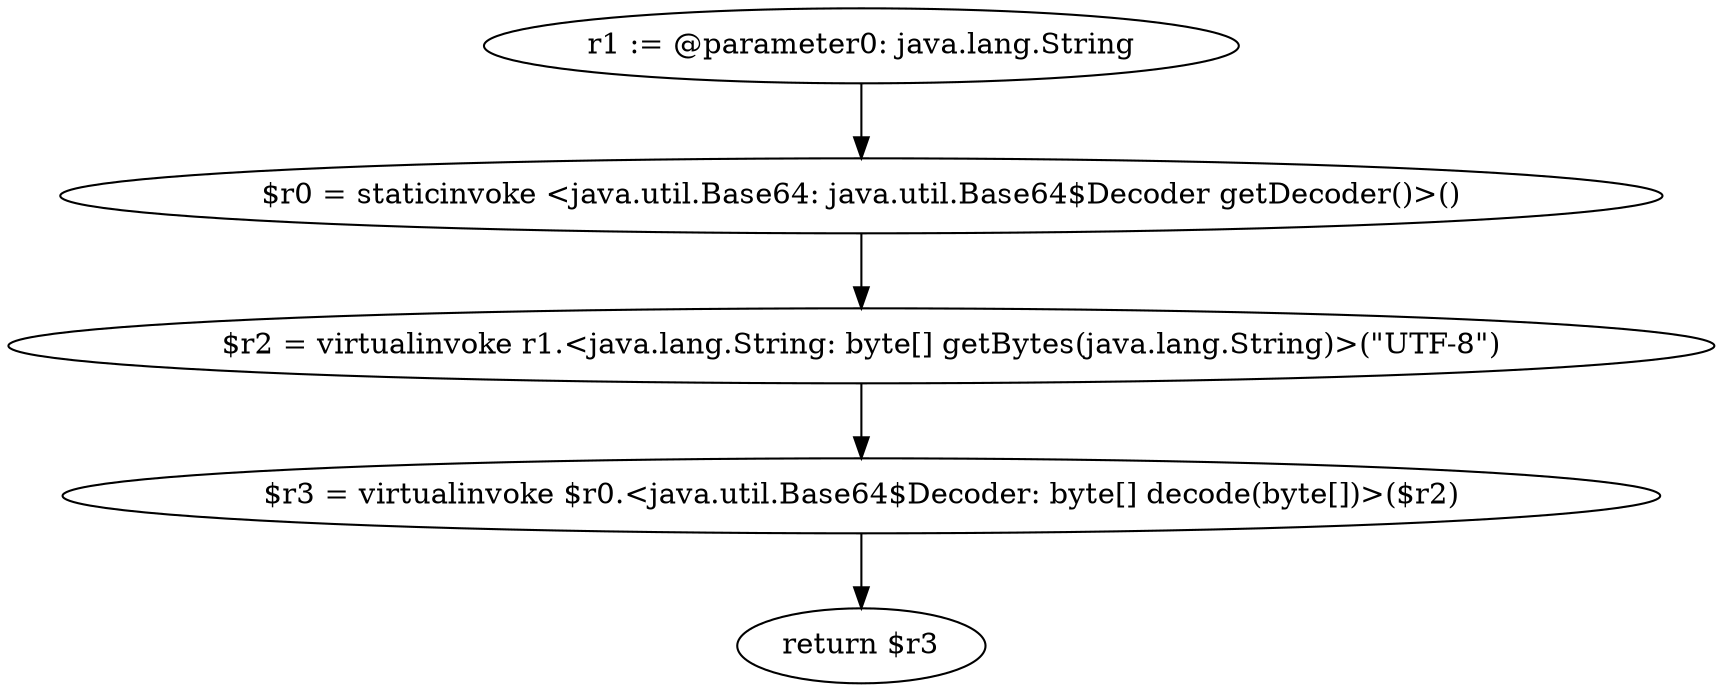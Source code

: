 digraph "unitGraph" {
    "r1 := @parameter0: java.lang.String"
    "$r0 = staticinvoke <java.util.Base64: java.util.Base64$Decoder getDecoder()>()"
    "$r2 = virtualinvoke r1.<java.lang.String: byte[] getBytes(java.lang.String)>(\"UTF-8\")"
    "$r3 = virtualinvoke $r0.<java.util.Base64$Decoder: byte[] decode(byte[])>($r2)"
    "return $r3"
    "r1 := @parameter0: java.lang.String"->"$r0 = staticinvoke <java.util.Base64: java.util.Base64$Decoder getDecoder()>()";
    "$r0 = staticinvoke <java.util.Base64: java.util.Base64$Decoder getDecoder()>()"->"$r2 = virtualinvoke r1.<java.lang.String: byte[] getBytes(java.lang.String)>(\"UTF-8\")";
    "$r2 = virtualinvoke r1.<java.lang.String: byte[] getBytes(java.lang.String)>(\"UTF-8\")"->"$r3 = virtualinvoke $r0.<java.util.Base64$Decoder: byte[] decode(byte[])>($r2)";
    "$r3 = virtualinvoke $r0.<java.util.Base64$Decoder: byte[] decode(byte[])>($r2)"->"return $r3";
}
